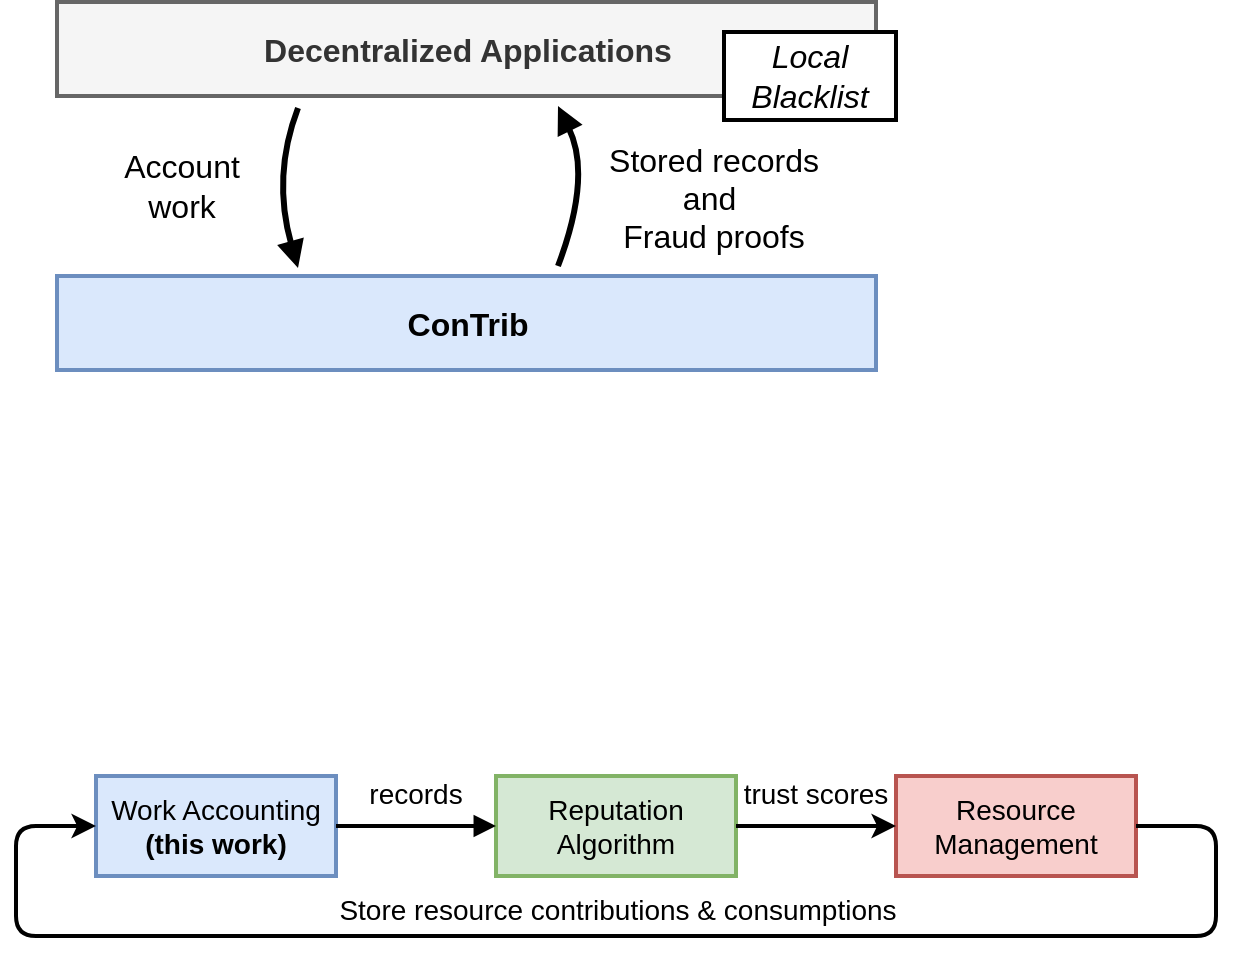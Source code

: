<mxfile version="14.2.7" type="device"><diagram id="G1HBnRDJ7SCaOjxtACd4" name="Page-1"><mxGraphModel dx="1298" dy="800" grid="1" gridSize="10" guides="1" tooltips="1" connect="1" arrows="1" fold="1" page="1" pageScale="1" pageWidth="827" pageHeight="1169" math="0" shadow="0"><root><mxCell id="0"/><mxCell id="1" parent="0"/><mxCell id="IaOenAOd-VQndhHwBJ73-2" value="&lt;b style=&quot;font-size: 16px;&quot;&gt;Decentralized Applications&lt;/b&gt;" style="rounded=0;whiteSpace=wrap;html=1;strokeColor=#666666;strokeWidth=2;fontSize=16;fillColor=#f5f5f5;fontColor=#333333;" parent="1" vertex="1"><mxGeometry x="80.5" y="333" width="409.5" height="47" as="geometry"/></mxCell><mxCell id="IaOenAOd-VQndhHwBJ73-8" value="&lt;b style=&quot;font-size: 16px&quot;&gt;ConTrib&lt;/b&gt;" style="rounded=0;whiteSpace=wrap;html=1;strokeColor=#6c8ebf;strokeWidth=2;fontSize=16;fillColor=#dae8fc;" parent="1" vertex="1"><mxGeometry x="80.5" y="470" width="409.5" height="47" as="geometry"/></mxCell><mxCell id="IaOenAOd-VQndhHwBJ73-9" value="&lt;i&gt;Local&lt;br&gt;Blacklist&lt;/i&gt;" style="rounded=0;whiteSpace=wrap;html=1;fontSize=16;align=center;strokeWidth=2;" parent="1" vertex="1"><mxGeometry x="414" y="348" width="86" height="44" as="geometry"/></mxCell><mxCell id="IaOenAOd-VQndhHwBJ73-10" value="" style="endArrow=block;html=1;fontSize=16;strokeWidth=3;endFill=1;curved=1;" parent="1" edge="1"><mxGeometry width="50" height="50" relative="1" as="geometry"><mxPoint x="201" y="386" as="sourcePoint"/><mxPoint x="201" y="466" as="targetPoint"/><Array as="points"><mxPoint x="188" y="420"/></Array></mxGeometry></mxCell><mxCell id="IaOenAOd-VQndhHwBJ73-11" value="Account&lt;br&gt;work" style="text;html=1;strokeColor=none;fillColor=none;align=center;verticalAlign=middle;whiteSpace=wrap;rounded=0;fontSize=16;" parent="1" vertex="1"><mxGeometry x="92.5" y="405" width="100" height="40" as="geometry"/></mxCell><mxCell id="IaOenAOd-VQndhHwBJ73-12" value="" style="endArrow=none;html=1;fontSize=16;strokeWidth=3;endFill=0;curved=1;startArrow=block;startFill=1;" parent="1" edge="1"><mxGeometry width="50" height="50" relative="1" as="geometry"><mxPoint x="331" y="385" as="sourcePoint"/><mxPoint x="331" y="465" as="targetPoint"/><Array as="points"><mxPoint x="348" y="420"/></Array></mxGeometry></mxCell><mxCell id="IaOenAOd-VQndhHwBJ73-13" value="Stored records&lt;br&gt;and&amp;nbsp;&lt;br&gt;Fraud&amp;nbsp;proofs" style="text;html=1;strokeColor=none;fillColor=none;align=center;verticalAlign=middle;whiteSpace=wrap;rounded=0;fontSize=16;" parent="1" vertex="1"><mxGeometry x="344" y="396" width="130" height="70" as="geometry"/></mxCell><mxCell id="Gz-cdnvOiIaNol-obF_z-1" value="Work Accounting&lt;br style=&quot;font-size: 14px&quot;&gt;&lt;b&gt;(this work)&lt;/b&gt;" style="rounded=0;whiteSpace=wrap;html=1;fillColor=#dae8fc;strokeColor=#6c8ebf;strokeWidth=2;fontSize=14;" vertex="1" parent="1"><mxGeometry x="100" y="720" width="120" height="50" as="geometry"/></mxCell><mxCell id="Gz-cdnvOiIaNol-obF_z-2" value="Reputation&lt;br&gt;Algorithm" style="rounded=0;whiteSpace=wrap;html=1;fillColor=#d5e8d4;strokeColor=#82b366;strokeWidth=2;fontSize=14;" vertex="1" parent="1"><mxGeometry x="300" y="720" width="120" height="50" as="geometry"/></mxCell><mxCell id="Gz-cdnvOiIaNol-obF_z-3" value="Resource&lt;br&gt;Management" style="rounded=0;whiteSpace=wrap;html=1;fillColor=#f8cecc;strokeColor=#b85450;strokeWidth=2;fontSize=14;" vertex="1" parent="1"><mxGeometry x="500" y="720" width="120" height="50" as="geometry"/></mxCell><mxCell id="Gz-cdnvOiIaNol-obF_z-4" value="" style="endArrow=block;html=1;fontSize=14;strokeWidth=2;endFill=1;exitX=1;exitY=0.5;exitDx=0;exitDy=0;entryX=0;entryY=0.5;entryDx=0;entryDy=0;" edge="1" parent="1" source="Gz-cdnvOiIaNol-obF_z-1" target="Gz-cdnvOiIaNol-obF_z-2"><mxGeometry width="50" height="50" relative="1" as="geometry"><mxPoint x="200" y="920" as="sourcePoint"/><mxPoint x="250" y="870" as="targetPoint"/></mxGeometry></mxCell><mxCell id="Gz-cdnvOiIaNol-obF_z-5" value="" style="endArrow=classic;html=1;strokeWidth=2;fontSize=14;exitX=1;exitY=0.5;exitDx=0;exitDy=0;entryX=0;entryY=0.5;entryDx=0;entryDy=0;" edge="1" parent="1" source="Gz-cdnvOiIaNol-obF_z-2" target="Gz-cdnvOiIaNol-obF_z-3"><mxGeometry width="50" height="50" relative="1" as="geometry"><mxPoint x="500" y="850" as="sourcePoint"/><mxPoint x="550" y="800" as="targetPoint"/></mxGeometry></mxCell><mxCell id="Gz-cdnvOiIaNol-obF_z-6" value="records" style="text;html=1;strokeColor=none;fillColor=none;align=center;verticalAlign=middle;whiteSpace=wrap;rounded=0;fontSize=14;" vertex="1" parent="1"><mxGeometry x="230" y="719" width="60" height="20" as="geometry"/></mxCell><mxCell id="Gz-cdnvOiIaNol-obF_z-7" value="trust scores" style="text;html=1;strokeColor=none;fillColor=none;align=center;verticalAlign=middle;whiteSpace=wrap;rounded=0;fontSize=14;" vertex="1" parent="1"><mxGeometry x="420" y="719" width="80" height="20" as="geometry"/></mxCell><mxCell id="Gz-cdnvOiIaNol-obF_z-8" value="" style="endArrow=classic;html=1;strokeWidth=2;fontSize=14;exitX=1;exitY=0.5;exitDx=0;exitDy=0;entryX=0;entryY=0.5;entryDx=0;entryDy=0;" edge="1" parent="1" source="Gz-cdnvOiIaNol-obF_z-3" target="Gz-cdnvOiIaNol-obF_z-1"><mxGeometry width="50" height="50" relative="1" as="geometry"><mxPoint x="590" y="870" as="sourcePoint"/><mxPoint x="50" y="720" as="targetPoint"/><Array as="points"><mxPoint x="660" y="745"/><mxPoint x="660" y="800"/><mxPoint x="60" y="800"/><mxPoint x="60" y="745"/></Array></mxGeometry></mxCell><mxCell id="Gz-cdnvOiIaNol-obF_z-9" value="Store resource contributions &amp;amp; consumptions" style="text;html=1;strokeColor=none;fillColor=none;align=center;verticalAlign=middle;whiteSpace=wrap;rounded=0;fontSize=14;" vertex="1" parent="1"><mxGeometry x="206" y="777" width="310" height="20" as="geometry"/></mxCell></root></mxGraphModel></diagram></mxfile>